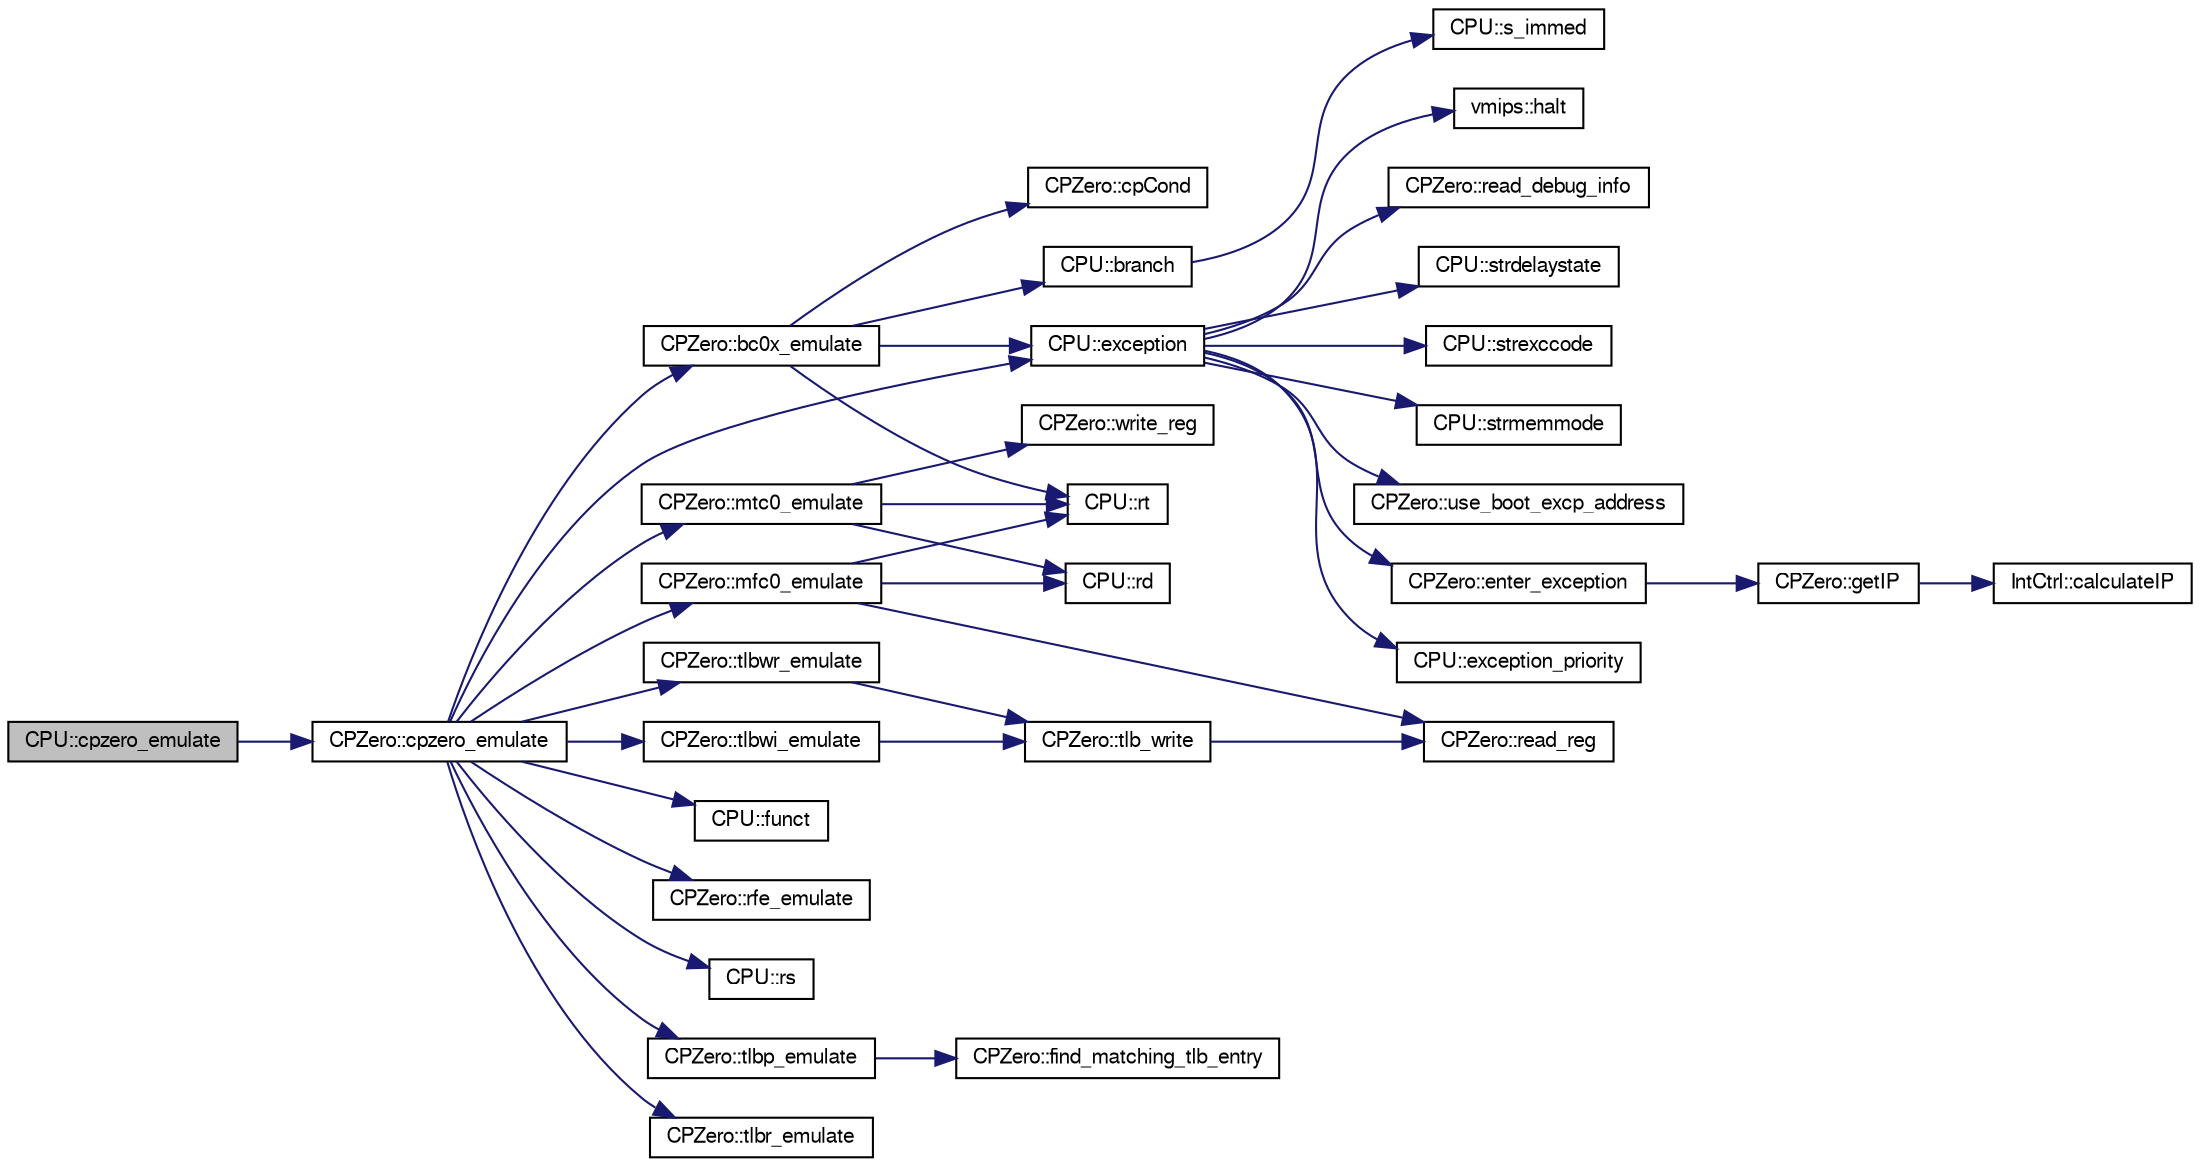 digraph G
{
  edge [fontname="FreeSans",fontsize="10",labelfontname="FreeSans",labelfontsize="10"];
  node [fontname="FreeSans",fontsize="10",shape=record];
  rankdir=LR;
  Node1 [label="CPU::cpzero_emulate",height=0.2,width=0.4,color="black", fillcolor="grey75", style="filled" fontcolor="black"];
  Node1 -> Node2 [color="midnightblue",fontsize="10",style="solid"];
  Node2 [label="CPZero::cpzero_emulate",height=0.2,width=0.4,color="black", fillcolor="white", style="filled",URL="$classCPZero.html#a177170b3404aca7a1adf655b22d06ef0"];
  Node2 -> Node3 [color="midnightblue",fontsize="10",style="solid"];
  Node3 [label="CPZero::bc0x_emulate",height=0.2,width=0.4,color="black", fillcolor="white", style="filled",URL="$classCPZero.html#a557ae2e656ec35077da716011b6d29ed"];
  Node3 -> Node4 [color="midnightblue",fontsize="10",style="solid"];
  Node4 [label="CPU::branch",height=0.2,width=0.4,color="black", fillcolor="white", style="filled",URL="$classCPU.html#a3a8fb342dcef449afe2b7ee20841baf2"];
  Node4 -> Node5 [color="midnightblue",fontsize="10",style="solid"];
  Node5 [label="CPU::s_immed",height=0.2,width=0.4,color="black", fillcolor="white", style="filled",URL="$classCPU.html#a20fac2a174c994dc0e85e3896fab07f7"];
  Node3 -> Node6 [color="midnightblue",fontsize="10",style="solid"];
  Node6 [label="CPZero::cpCond",height=0.2,width=0.4,color="black", fillcolor="white", style="filled",URL="$classCPZero.html#a105d64ef00d18f173425ca16172f140b"];
  Node3 -> Node7 [color="midnightblue",fontsize="10",style="solid"];
  Node7 [label="CPU::exception",height=0.2,width=0.4,color="black", fillcolor="white", style="filled",URL="$classCPU.html#a585862b2d962819486be215064fce20e"];
  Node7 -> Node8 [color="midnightblue",fontsize="10",style="solid"];
  Node8 [label="CPZero::enter_exception",height=0.2,width=0.4,color="black", fillcolor="white", style="filled",URL="$classCPZero.html#a578fcf97eaf38f17b7fbaf39ccb8c517"];
  Node8 -> Node9 [color="midnightblue",fontsize="10",style="solid"];
  Node9 [label="CPZero::getIP",height=0.2,width=0.4,color="black", fillcolor="white", style="filled",URL="$classCPZero.html#a0559fd806b37245e515fef89ac44284d"];
  Node9 -> Node10 [color="midnightblue",fontsize="10",style="solid"];
  Node10 [label="IntCtrl::calculateIP",height=0.2,width=0.4,color="black", fillcolor="white", style="filled",URL="$classIntCtrl.html#a62f4eae5fbfd7c96852003b02f95c69c"];
  Node7 -> Node11 [color="midnightblue",fontsize="10",style="solid"];
  Node11 [label="CPU::exception_priority",height=0.2,width=0.4,color="black", fillcolor="white", style="filled",URL="$classCPU.html#a3f626e9294073c7863592d0dc701556e"];
  Node7 -> Node12 [color="midnightblue",fontsize="10",style="solid"];
  Node12 [label="vmips::halt",height=0.2,width=0.4,color="black", fillcolor="white", style="filled",URL="$classvmips.html#a59555b31b9b80731838b73a9fb6d9166"];
  Node7 -> Node13 [color="midnightblue",fontsize="10",style="solid"];
  Node13 [label="CPZero::read_debug_info",height=0.2,width=0.4,color="black", fillcolor="white", style="filled",URL="$classCPZero.html#a57001ba4feae636ec47c8b6593e00e74"];
  Node7 -> Node14 [color="midnightblue",fontsize="10",style="solid"];
  Node14 [label="CPU::strdelaystate",height=0.2,width=0.4,color="black", fillcolor="white", style="filled",URL="$classCPU.html#a7849dd448a89f9a7ca3f247ed2b9d757"];
  Node7 -> Node15 [color="midnightblue",fontsize="10",style="solid"];
  Node15 [label="CPU::strexccode",height=0.2,width=0.4,color="black", fillcolor="white", style="filled",URL="$classCPU.html#acff6e2d8359b7ebea9153ea30b6c7596"];
  Node7 -> Node16 [color="midnightblue",fontsize="10",style="solid"];
  Node16 [label="CPU::strmemmode",height=0.2,width=0.4,color="black", fillcolor="white", style="filled",URL="$classCPU.html#a5cc22e9cb5a61f8d0c2b226883974e15"];
  Node7 -> Node17 [color="midnightblue",fontsize="10",style="solid"];
  Node17 [label="CPZero::use_boot_excp_address",height=0.2,width=0.4,color="black", fillcolor="white", style="filled",URL="$classCPZero.html#a92925ab954e16699c7cf01b934487927"];
  Node3 -> Node18 [color="midnightblue",fontsize="10",style="solid"];
  Node18 [label="CPU::rt",height=0.2,width=0.4,color="black", fillcolor="white", style="filled",URL="$classCPU.html#a9697aa735fc4033872a5a6702e6fb60b"];
  Node2 -> Node7 [color="midnightblue",fontsize="10",style="solid"];
  Node2 -> Node19 [color="midnightblue",fontsize="10",style="solid"];
  Node19 [label="CPU::funct",height=0.2,width=0.4,color="black", fillcolor="white", style="filled",URL="$classCPU.html#a8625d083f6783d5f7a46fce21f405441"];
  Node2 -> Node20 [color="midnightblue",fontsize="10",style="solid"];
  Node20 [label="CPZero::mfc0_emulate",height=0.2,width=0.4,color="black", fillcolor="white", style="filled",URL="$classCPZero.html#aebdaebbf5adffe0635f698d357ce4082"];
  Node20 -> Node21 [color="midnightblue",fontsize="10",style="solid"];
  Node21 [label="CPU::rd",height=0.2,width=0.4,color="black", fillcolor="white", style="filled",URL="$classCPU.html#a04e2dcd4a7db27fde59a4a8bad328aa3"];
  Node20 -> Node22 [color="midnightblue",fontsize="10",style="solid"];
  Node22 [label="CPZero::read_reg",height=0.2,width=0.4,color="black", fillcolor="white", style="filled",URL="$classCPZero.html#a3bcb604871913be1e6ab8fa917f794fe"];
  Node20 -> Node18 [color="midnightblue",fontsize="10",style="solid"];
  Node2 -> Node23 [color="midnightblue",fontsize="10",style="solid"];
  Node23 [label="CPZero::mtc0_emulate",height=0.2,width=0.4,color="black", fillcolor="white", style="filled",URL="$classCPZero.html#a2645059e532a62a128655e3531180b40"];
  Node23 -> Node21 [color="midnightblue",fontsize="10",style="solid"];
  Node23 -> Node18 [color="midnightblue",fontsize="10",style="solid"];
  Node23 -> Node24 [color="midnightblue",fontsize="10",style="solid"];
  Node24 [label="CPZero::write_reg",height=0.2,width=0.4,color="black", fillcolor="white", style="filled",URL="$classCPZero.html#ae9a4cd90b9983d4958862df5a9e944c8"];
  Node2 -> Node25 [color="midnightblue",fontsize="10",style="solid"];
  Node25 [label="CPZero::rfe_emulate",height=0.2,width=0.4,color="black", fillcolor="white", style="filled",URL="$classCPZero.html#ab623b2c48d72c713c4e81a38dd3f95ab"];
  Node2 -> Node26 [color="midnightblue",fontsize="10",style="solid"];
  Node26 [label="CPU::rs",height=0.2,width=0.4,color="black", fillcolor="white", style="filled",URL="$classCPU.html#a6a41d0dbc478e502ef7cb599e52a17cc"];
  Node2 -> Node27 [color="midnightblue",fontsize="10",style="solid"];
  Node27 [label="CPZero::tlbp_emulate",height=0.2,width=0.4,color="black", fillcolor="white", style="filled",URL="$classCPZero.html#ac136e4336158b70c89f167c4dbf63f35"];
  Node27 -> Node28 [color="midnightblue",fontsize="10",style="solid"];
  Node28 [label="CPZero::find_matching_tlb_entry",height=0.2,width=0.4,color="black", fillcolor="white", style="filled",URL="$classCPZero.html#a9f53d15fe738a0af7fb3a0a26f7555ac"];
  Node2 -> Node29 [color="midnightblue",fontsize="10",style="solid"];
  Node29 [label="CPZero::tlbr_emulate",height=0.2,width=0.4,color="black", fillcolor="white", style="filled",URL="$classCPZero.html#af49c568d45dbd43ca5c8ada426666f55"];
  Node2 -> Node30 [color="midnightblue",fontsize="10",style="solid"];
  Node30 [label="CPZero::tlbwi_emulate",height=0.2,width=0.4,color="black", fillcolor="white", style="filled",URL="$classCPZero.html#ae1a840d5b5f0624487b2f1875894c6dd"];
  Node30 -> Node31 [color="midnightblue",fontsize="10",style="solid"];
  Node31 [label="CPZero::tlb_write",height=0.2,width=0.4,color="black", fillcolor="white", style="filled",URL="$classCPZero.html#a703d4b95b23ecfc4039ec1001b706e0c"];
  Node31 -> Node22 [color="midnightblue",fontsize="10",style="solid"];
  Node2 -> Node32 [color="midnightblue",fontsize="10",style="solid"];
  Node32 [label="CPZero::tlbwr_emulate",height=0.2,width=0.4,color="black", fillcolor="white", style="filled",URL="$classCPZero.html#a261fbd35868577cfa04ea804a36a300d"];
  Node32 -> Node31 [color="midnightblue",fontsize="10",style="solid"];
}
